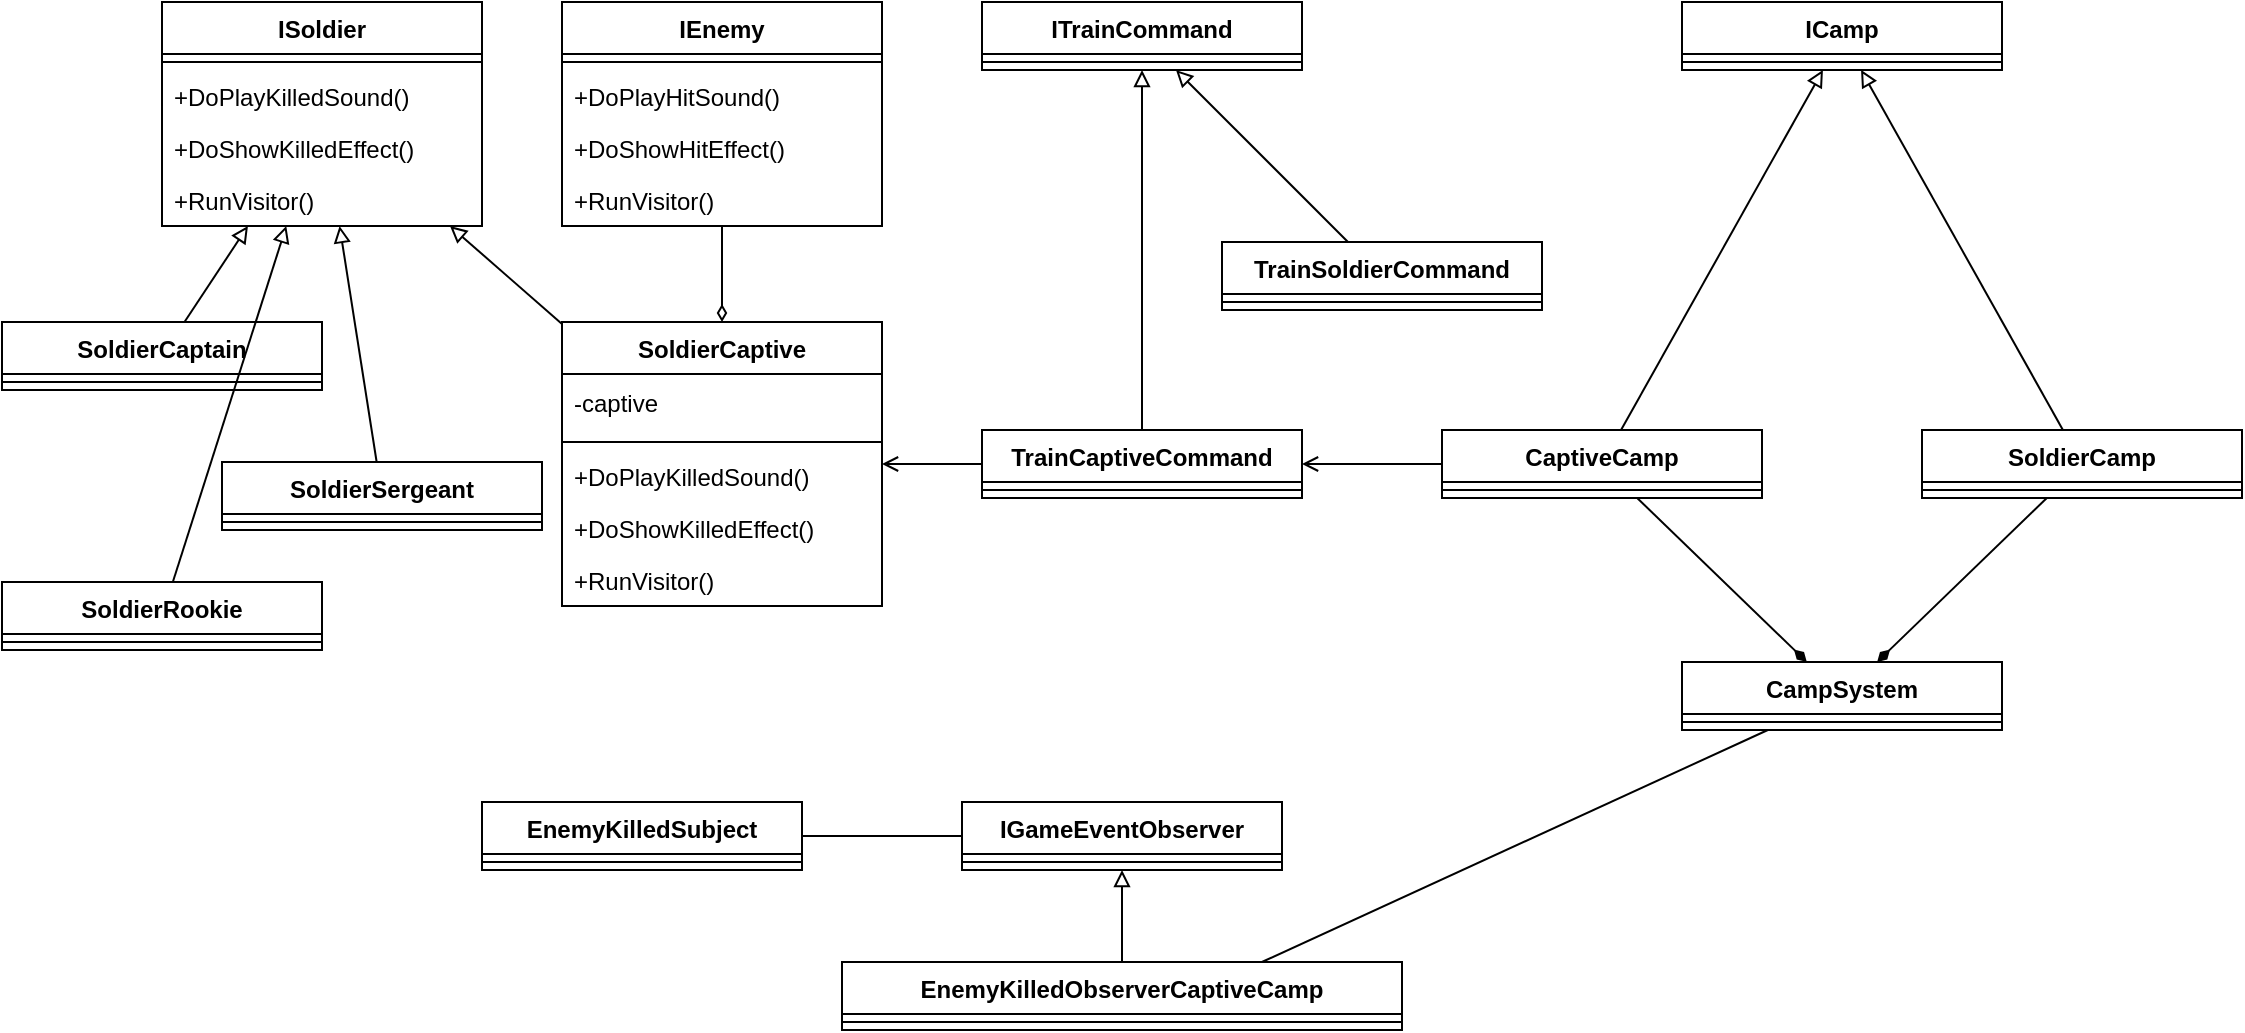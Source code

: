 <mxfile version="22.1.11" type="device">
  <diagram name="第 1 页" id="Fb_YKiBA0_kdBKizJHy4">
    <mxGraphModel dx="1434" dy="844" grid="1" gridSize="10" guides="1" tooltips="1" connect="1" arrows="1" fold="1" page="1" pageScale="1" pageWidth="827" pageHeight="1169" math="0" shadow="0">
      <root>
        <mxCell id="0" />
        <mxCell id="1" parent="0" />
        <mxCell id="CQV64KY_DCy__k1zn6Uw-1" value="ISoldier" style="swimlane;fontStyle=1;align=center;verticalAlign=top;childLayout=stackLayout;horizontal=1;startSize=26;horizontalStack=0;resizeParent=1;resizeParentMax=0;resizeLast=0;collapsible=1;marginBottom=0;whiteSpace=wrap;html=1;" vertex="1" parent="1">
          <mxGeometry x="80" y="200" width="160" height="112" as="geometry" />
        </mxCell>
        <mxCell id="CQV64KY_DCy__k1zn6Uw-3" value="" style="line;strokeWidth=1;fillColor=none;align=left;verticalAlign=middle;spacingTop=-1;spacingLeft=3;spacingRight=3;rotatable=0;labelPosition=right;points=[];portConstraint=eastwest;strokeColor=inherit;" vertex="1" parent="CQV64KY_DCy__k1zn6Uw-1">
          <mxGeometry y="26" width="160" height="8" as="geometry" />
        </mxCell>
        <mxCell id="CQV64KY_DCy__k1zn6Uw-4" value="+DoPlayKilledSound()" style="text;strokeColor=none;fillColor=none;align=left;verticalAlign=top;spacingLeft=4;spacingRight=4;overflow=hidden;rotatable=0;points=[[0,0.5],[1,0.5]];portConstraint=eastwest;whiteSpace=wrap;html=1;" vertex="1" parent="CQV64KY_DCy__k1zn6Uw-1">
          <mxGeometry y="34" width="160" height="26" as="geometry" />
        </mxCell>
        <mxCell id="CQV64KY_DCy__k1zn6Uw-5" value="+DoShowKilledEffect()" style="text;strokeColor=none;fillColor=none;align=left;verticalAlign=top;spacingLeft=4;spacingRight=4;overflow=hidden;rotatable=0;points=[[0,0.5],[1,0.5]];portConstraint=eastwest;whiteSpace=wrap;html=1;" vertex="1" parent="CQV64KY_DCy__k1zn6Uw-1">
          <mxGeometry y="60" width="160" height="26" as="geometry" />
        </mxCell>
        <mxCell id="CQV64KY_DCy__k1zn6Uw-6" value="+RunVisitor()" style="text;strokeColor=none;fillColor=none;align=left;verticalAlign=top;spacingLeft=4;spacingRight=4;overflow=hidden;rotatable=0;points=[[0,0.5],[1,0.5]];portConstraint=eastwest;whiteSpace=wrap;html=1;" vertex="1" parent="CQV64KY_DCy__k1zn6Uw-1">
          <mxGeometry y="86" width="160" height="26" as="geometry" />
        </mxCell>
        <mxCell id="CQV64KY_DCy__k1zn6Uw-48" style="edgeStyle=none;rounded=0;orthogonalLoop=1;jettySize=auto;html=1;endArrow=block;endFill=0;" edge="1" parent="1" source="CQV64KY_DCy__k1zn6Uw-7" target="CQV64KY_DCy__k1zn6Uw-1">
          <mxGeometry relative="1" as="geometry" />
        </mxCell>
        <mxCell id="CQV64KY_DCy__k1zn6Uw-7" value="SoldierCaptain" style="swimlane;fontStyle=1;align=center;verticalAlign=top;childLayout=stackLayout;horizontal=1;startSize=26;horizontalStack=0;resizeParent=1;resizeParentMax=0;resizeLast=0;collapsible=1;marginBottom=0;whiteSpace=wrap;html=1;" vertex="1" parent="1">
          <mxGeometry y="360" width="160" height="34" as="geometry" />
        </mxCell>
        <mxCell id="CQV64KY_DCy__k1zn6Uw-9" value="" style="line;strokeWidth=1;fillColor=none;align=left;verticalAlign=middle;spacingTop=-1;spacingLeft=3;spacingRight=3;rotatable=0;labelPosition=right;points=[];portConstraint=eastwest;strokeColor=inherit;" vertex="1" parent="CQV64KY_DCy__k1zn6Uw-7">
          <mxGeometry y="26" width="160" height="8" as="geometry" />
        </mxCell>
        <mxCell id="CQV64KY_DCy__k1zn6Uw-50" style="edgeStyle=none;rounded=0;orthogonalLoop=1;jettySize=auto;html=1;endArrow=block;endFill=0;" edge="1" parent="1" source="CQV64KY_DCy__k1zn6Uw-11" target="CQV64KY_DCy__k1zn6Uw-1">
          <mxGeometry relative="1" as="geometry" />
        </mxCell>
        <mxCell id="CQV64KY_DCy__k1zn6Uw-11" value="SoldierRookie" style="swimlane;fontStyle=1;align=center;verticalAlign=top;childLayout=stackLayout;horizontal=1;startSize=26;horizontalStack=0;resizeParent=1;resizeParentMax=0;resizeLast=0;collapsible=1;marginBottom=0;whiteSpace=wrap;html=1;" vertex="1" parent="1">
          <mxGeometry y="490" width="160" height="34" as="geometry" />
        </mxCell>
        <mxCell id="CQV64KY_DCy__k1zn6Uw-12" value="" style="line;strokeWidth=1;fillColor=none;align=left;verticalAlign=middle;spacingTop=-1;spacingLeft=3;spacingRight=3;rotatable=0;labelPosition=right;points=[];portConstraint=eastwest;strokeColor=inherit;" vertex="1" parent="CQV64KY_DCy__k1zn6Uw-11">
          <mxGeometry y="26" width="160" height="8" as="geometry" />
        </mxCell>
        <mxCell id="CQV64KY_DCy__k1zn6Uw-49" style="edgeStyle=none;rounded=0;orthogonalLoop=1;jettySize=auto;html=1;endArrow=block;endFill=0;" edge="1" parent="1" source="CQV64KY_DCy__k1zn6Uw-13" target="CQV64KY_DCy__k1zn6Uw-1">
          <mxGeometry relative="1" as="geometry" />
        </mxCell>
        <mxCell id="CQV64KY_DCy__k1zn6Uw-13" value="SoldierSergeant" style="swimlane;fontStyle=1;align=center;verticalAlign=top;childLayout=stackLayout;horizontal=1;startSize=26;horizontalStack=0;resizeParent=1;resizeParentMax=0;resizeLast=0;collapsible=1;marginBottom=0;whiteSpace=wrap;html=1;" vertex="1" parent="1">
          <mxGeometry x="110" y="430" width="160" height="34" as="geometry" />
        </mxCell>
        <mxCell id="CQV64KY_DCy__k1zn6Uw-14" value="" style="line;strokeWidth=1;fillColor=none;align=left;verticalAlign=middle;spacingTop=-1;spacingLeft=3;spacingRight=3;rotatable=0;labelPosition=right;points=[];portConstraint=eastwest;strokeColor=inherit;" vertex="1" parent="CQV64KY_DCy__k1zn6Uw-13">
          <mxGeometry y="26" width="160" height="8" as="geometry" />
        </mxCell>
        <mxCell id="CQV64KY_DCy__k1zn6Uw-52" style="edgeStyle=none;rounded=0;orthogonalLoop=1;jettySize=auto;html=1;endArrow=diamondThin;endFill=0;" edge="1" parent="1" source="CQV64KY_DCy__k1zn6Uw-15" target="CQV64KY_DCy__k1zn6Uw-20">
          <mxGeometry relative="1" as="geometry" />
        </mxCell>
        <mxCell id="CQV64KY_DCy__k1zn6Uw-15" value="IEnemy" style="swimlane;fontStyle=1;align=center;verticalAlign=top;childLayout=stackLayout;horizontal=1;startSize=26;horizontalStack=0;resizeParent=1;resizeParentMax=0;resizeLast=0;collapsible=1;marginBottom=0;whiteSpace=wrap;html=1;" vertex="1" parent="1">
          <mxGeometry x="280" y="200" width="160" height="112" as="geometry" />
        </mxCell>
        <mxCell id="CQV64KY_DCy__k1zn6Uw-16" value="" style="line;strokeWidth=1;fillColor=none;align=left;verticalAlign=middle;spacingTop=-1;spacingLeft=3;spacingRight=3;rotatable=0;labelPosition=right;points=[];portConstraint=eastwest;strokeColor=inherit;" vertex="1" parent="CQV64KY_DCy__k1zn6Uw-15">
          <mxGeometry y="26" width="160" height="8" as="geometry" />
        </mxCell>
        <mxCell id="CQV64KY_DCy__k1zn6Uw-17" value="+DoPlayHitSound()" style="text;strokeColor=none;fillColor=none;align=left;verticalAlign=top;spacingLeft=4;spacingRight=4;overflow=hidden;rotatable=0;points=[[0,0.5],[1,0.5]];portConstraint=eastwest;whiteSpace=wrap;html=1;" vertex="1" parent="CQV64KY_DCy__k1zn6Uw-15">
          <mxGeometry y="34" width="160" height="26" as="geometry" />
        </mxCell>
        <mxCell id="CQV64KY_DCy__k1zn6Uw-18" value="+DoShowHitEffect()" style="text;strokeColor=none;fillColor=none;align=left;verticalAlign=top;spacingLeft=4;spacingRight=4;overflow=hidden;rotatable=0;points=[[0,0.5],[1,0.5]];portConstraint=eastwest;whiteSpace=wrap;html=1;" vertex="1" parent="CQV64KY_DCy__k1zn6Uw-15">
          <mxGeometry y="60" width="160" height="26" as="geometry" />
        </mxCell>
        <mxCell id="CQV64KY_DCy__k1zn6Uw-19" value="+RunVisitor()" style="text;strokeColor=none;fillColor=none;align=left;verticalAlign=top;spacingLeft=4;spacingRight=4;overflow=hidden;rotatable=0;points=[[0,0.5],[1,0.5]];portConstraint=eastwest;whiteSpace=wrap;html=1;" vertex="1" parent="CQV64KY_DCy__k1zn6Uw-15">
          <mxGeometry y="86" width="160" height="26" as="geometry" />
        </mxCell>
        <mxCell id="CQV64KY_DCy__k1zn6Uw-51" style="edgeStyle=none;rounded=0;orthogonalLoop=1;jettySize=auto;html=1;endArrow=block;endFill=0;" edge="1" parent="1" source="CQV64KY_DCy__k1zn6Uw-20" target="CQV64KY_DCy__k1zn6Uw-1">
          <mxGeometry relative="1" as="geometry" />
        </mxCell>
        <mxCell id="CQV64KY_DCy__k1zn6Uw-20" value="SoldierCaptive" style="swimlane;fontStyle=1;align=center;verticalAlign=top;childLayout=stackLayout;horizontal=1;startSize=26;horizontalStack=0;resizeParent=1;resizeParentMax=0;resizeLast=0;collapsible=1;marginBottom=0;whiteSpace=wrap;html=1;" vertex="1" parent="1">
          <mxGeometry x="280" y="360" width="160" height="142" as="geometry" />
        </mxCell>
        <mxCell id="CQV64KY_DCy__k1zn6Uw-25" value="-captive" style="text;html=1;strokeColor=none;fillColor=none;align=left;verticalAlign=middle;whiteSpace=wrap;rounded=0;spacingLeft=4;spacingRight=4;" vertex="1" parent="CQV64KY_DCy__k1zn6Uw-20">
          <mxGeometry y="26" width="160" height="30" as="geometry" />
        </mxCell>
        <mxCell id="CQV64KY_DCy__k1zn6Uw-21" value="" style="line;strokeWidth=1;fillColor=none;align=left;verticalAlign=middle;spacingTop=-1;spacingLeft=3;spacingRight=3;rotatable=0;labelPosition=right;points=[];portConstraint=eastwest;strokeColor=inherit;" vertex="1" parent="CQV64KY_DCy__k1zn6Uw-20">
          <mxGeometry y="56" width="160" height="8" as="geometry" />
        </mxCell>
        <mxCell id="CQV64KY_DCy__k1zn6Uw-22" value="+DoPlayKilledSound()" style="text;strokeColor=none;fillColor=none;align=left;verticalAlign=top;spacingLeft=4;spacingRight=4;overflow=hidden;rotatable=0;points=[[0,0.5],[1,0.5]];portConstraint=eastwest;whiteSpace=wrap;html=1;" vertex="1" parent="CQV64KY_DCy__k1zn6Uw-20">
          <mxGeometry y="64" width="160" height="26" as="geometry" />
        </mxCell>
        <mxCell id="CQV64KY_DCy__k1zn6Uw-23" value="+DoShowKilledEffect()" style="text;strokeColor=none;fillColor=none;align=left;verticalAlign=top;spacingLeft=4;spacingRight=4;overflow=hidden;rotatable=0;points=[[0,0.5],[1,0.5]];portConstraint=eastwest;whiteSpace=wrap;html=1;" vertex="1" parent="CQV64KY_DCy__k1zn6Uw-20">
          <mxGeometry y="90" width="160" height="26" as="geometry" />
        </mxCell>
        <mxCell id="CQV64KY_DCy__k1zn6Uw-24" value="+RunVisitor()" style="text;strokeColor=none;fillColor=none;align=left;verticalAlign=top;spacingLeft=4;spacingRight=4;overflow=hidden;rotatable=0;points=[[0,0.5],[1,0.5]];portConstraint=eastwest;whiteSpace=wrap;html=1;" vertex="1" parent="CQV64KY_DCy__k1zn6Uw-20">
          <mxGeometry y="116" width="160" height="26" as="geometry" />
        </mxCell>
        <mxCell id="CQV64KY_DCy__k1zn6Uw-26" value="ITrainCommand" style="swimlane;fontStyle=1;align=center;verticalAlign=top;childLayout=stackLayout;horizontal=1;startSize=26;horizontalStack=0;resizeParent=1;resizeParentMax=0;resizeLast=0;collapsible=1;marginBottom=0;whiteSpace=wrap;html=1;" vertex="1" parent="1">
          <mxGeometry x="490" y="200" width="160" height="34" as="geometry" />
        </mxCell>
        <mxCell id="CQV64KY_DCy__k1zn6Uw-28" value="" style="line;strokeWidth=1;fillColor=none;align=left;verticalAlign=middle;spacingTop=-1;spacingLeft=3;spacingRight=3;rotatable=0;labelPosition=right;points=[];portConstraint=eastwest;strokeColor=inherit;" vertex="1" parent="CQV64KY_DCy__k1zn6Uw-26">
          <mxGeometry y="26" width="160" height="8" as="geometry" />
        </mxCell>
        <mxCell id="CQV64KY_DCy__k1zn6Uw-56" style="edgeStyle=none;rounded=0;orthogonalLoop=1;jettySize=auto;html=1;endArrow=block;endFill=0;" edge="1" parent="1" source="CQV64KY_DCy__k1zn6Uw-30" target="CQV64KY_DCy__k1zn6Uw-26">
          <mxGeometry relative="1" as="geometry" />
        </mxCell>
        <mxCell id="CQV64KY_DCy__k1zn6Uw-30" value="TrainSoldierCommand" style="swimlane;fontStyle=1;align=center;verticalAlign=top;childLayout=stackLayout;horizontal=1;startSize=26;horizontalStack=0;resizeParent=1;resizeParentMax=0;resizeLast=0;collapsible=1;marginBottom=0;whiteSpace=wrap;html=1;" vertex="1" parent="1">
          <mxGeometry x="610" y="320" width="160" height="34" as="geometry" />
        </mxCell>
        <mxCell id="CQV64KY_DCy__k1zn6Uw-31" value="" style="line;strokeWidth=1;fillColor=none;align=left;verticalAlign=middle;spacingTop=-1;spacingLeft=3;spacingRight=3;rotatable=0;labelPosition=right;points=[];portConstraint=eastwest;strokeColor=inherit;" vertex="1" parent="CQV64KY_DCy__k1zn6Uw-30">
          <mxGeometry y="26" width="160" height="8" as="geometry" />
        </mxCell>
        <mxCell id="CQV64KY_DCy__k1zn6Uw-53" style="edgeStyle=none;rounded=0;orthogonalLoop=1;jettySize=auto;html=1;endArrow=open;endFill=0;" edge="1" parent="1" source="CQV64KY_DCy__k1zn6Uw-32" target="CQV64KY_DCy__k1zn6Uw-20">
          <mxGeometry relative="1" as="geometry" />
        </mxCell>
        <mxCell id="CQV64KY_DCy__k1zn6Uw-55" style="edgeStyle=none;rounded=0;orthogonalLoop=1;jettySize=auto;html=1;endArrow=block;endFill=0;" edge="1" parent="1" source="CQV64KY_DCy__k1zn6Uw-32" target="CQV64KY_DCy__k1zn6Uw-26">
          <mxGeometry relative="1" as="geometry" />
        </mxCell>
        <mxCell id="CQV64KY_DCy__k1zn6Uw-32" value="TrainCaptiveCommand" style="swimlane;fontStyle=1;align=center;verticalAlign=top;childLayout=stackLayout;horizontal=1;startSize=26;horizontalStack=0;resizeParent=1;resizeParentMax=0;resizeLast=0;collapsible=1;marginBottom=0;whiteSpace=wrap;html=1;" vertex="1" parent="1">
          <mxGeometry x="490" y="414" width="160" height="34" as="geometry" />
        </mxCell>
        <mxCell id="CQV64KY_DCy__k1zn6Uw-33" value="" style="line;strokeWidth=1;fillColor=none;align=left;verticalAlign=middle;spacingTop=-1;spacingLeft=3;spacingRight=3;rotatable=0;labelPosition=right;points=[];portConstraint=eastwest;strokeColor=inherit;" vertex="1" parent="CQV64KY_DCy__k1zn6Uw-32">
          <mxGeometry y="26" width="160" height="8" as="geometry" />
        </mxCell>
        <mxCell id="CQV64KY_DCy__k1zn6Uw-34" value="ICamp" style="swimlane;fontStyle=1;align=center;verticalAlign=top;childLayout=stackLayout;horizontal=1;startSize=26;horizontalStack=0;resizeParent=1;resizeParentMax=0;resizeLast=0;collapsible=1;marginBottom=0;whiteSpace=wrap;html=1;" vertex="1" parent="1">
          <mxGeometry x="840" y="200" width="160" height="34" as="geometry" />
        </mxCell>
        <mxCell id="CQV64KY_DCy__k1zn6Uw-35" value="" style="line;strokeWidth=1;fillColor=none;align=left;verticalAlign=middle;spacingTop=-1;spacingLeft=3;spacingRight=3;rotatable=0;labelPosition=right;points=[];portConstraint=eastwest;strokeColor=inherit;" vertex="1" parent="CQV64KY_DCy__k1zn6Uw-34">
          <mxGeometry y="26" width="160" height="8" as="geometry" />
        </mxCell>
        <mxCell id="CQV64KY_DCy__k1zn6Uw-57" style="edgeStyle=none;rounded=0;orthogonalLoop=1;jettySize=auto;html=1;endArrow=open;endFill=0;" edge="1" parent="1" source="CQV64KY_DCy__k1zn6Uw-36" target="CQV64KY_DCy__k1zn6Uw-32">
          <mxGeometry relative="1" as="geometry" />
        </mxCell>
        <mxCell id="CQV64KY_DCy__k1zn6Uw-58" style="edgeStyle=none;rounded=0;orthogonalLoop=1;jettySize=auto;html=1;endArrow=block;endFill=0;" edge="1" parent="1" source="CQV64KY_DCy__k1zn6Uw-36" target="CQV64KY_DCy__k1zn6Uw-34">
          <mxGeometry relative="1" as="geometry" />
        </mxCell>
        <mxCell id="CQV64KY_DCy__k1zn6Uw-60" style="edgeStyle=none;rounded=0;orthogonalLoop=1;jettySize=auto;html=1;endArrow=diamondThin;endFill=1;" edge="1" parent="1" source="CQV64KY_DCy__k1zn6Uw-36" target="CQV64KY_DCy__k1zn6Uw-40">
          <mxGeometry relative="1" as="geometry" />
        </mxCell>
        <mxCell id="CQV64KY_DCy__k1zn6Uw-36" value="CaptiveCamp" style="swimlane;fontStyle=1;align=center;verticalAlign=top;childLayout=stackLayout;horizontal=1;startSize=26;horizontalStack=0;resizeParent=1;resizeParentMax=0;resizeLast=0;collapsible=1;marginBottom=0;whiteSpace=wrap;html=1;" vertex="1" parent="1">
          <mxGeometry x="720" y="414" width="160" height="34" as="geometry" />
        </mxCell>
        <mxCell id="CQV64KY_DCy__k1zn6Uw-37" value="" style="line;strokeWidth=1;fillColor=none;align=left;verticalAlign=middle;spacingTop=-1;spacingLeft=3;spacingRight=3;rotatable=0;labelPosition=right;points=[];portConstraint=eastwest;strokeColor=inherit;" vertex="1" parent="CQV64KY_DCy__k1zn6Uw-36">
          <mxGeometry y="26" width="160" height="8" as="geometry" />
        </mxCell>
        <mxCell id="CQV64KY_DCy__k1zn6Uw-59" style="edgeStyle=none;rounded=0;orthogonalLoop=1;jettySize=auto;html=1;endArrow=block;endFill=0;" edge="1" parent="1" source="CQV64KY_DCy__k1zn6Uw-38" target="CQV64KY_DCy__k1zn6Uw-34">
          <mxGeometry relative="1" as="geometry" />
        </mxCell>
        <mxCell id="CQV64KY_DCy__k1zn6Uw-61" style="edgeStyle=none;rounded=0;orthogonalLoop=1;jettySize=auto;html=1;endArrow=diamondThin;endFill=1;" edge="1" parent="1" source="CQV64KY_DCy__k1zn6Uw-38" target="CQV64KY_DCy__k1zn6Uw-40">
          <mxGeometry relative="1" as="geometry" />
        </mxCell>
        <mxCell id="CQV64KY_DCy__k1zn6Uw-38" value="SoldierCamp" style="swimlane;fontStyle=1;align=center;verticalAlign=top;childLayout=stackLayout;horizontal=1;startSize=26;horizontalStack=0;resizeParent=1;resizeParentMax=0;resizeLast=0;collapsible=1;marginBottom=0;whiteSpace=wrap;html=1;" vertex="1" parent="1">
          <mxGeometry x="960" y="414" width="160" height="34" as="geometry" />
        </mxCell>
        <mxCell id="CQV64KY_DCy__k1zn6Uw-39" value="" style="line;strokeWidth=1;fillColor=none;align=left;verticalAlign=middle;spacingTop=-1;spacingLeft=3;spacingRight=3;rotatable=0;labelPosition=right;points=[];portConstraint=eastwest;strokeColor=inherit;" vertex="1" parent="CQV64KY_DCy__k1zn6Uw-38">
          <mxGeometry y="26" width="160" height="8" as="geometry" />
        </mxCell>
        <mxCell id="CQV64KY_DCy__k1zn6Uw-40" value="CampSystem" style="swimlane;fontStyle=1;align=center;verticalAlign=top;childLayout=stackLayout;horizontal=1;startSize=26;horizontalStack=0;resizeParent=1;resizeParentMax=0;resizeLast=0;collapsible=1;marginBottom=0;whiteSpace=wrap;html=1;" vertex="1" parent="1">
          <mxGeometry x="840" y="530" width="160" height="34" as="geometry" />
        </mxCell>
        <mxCell id="CQV64KY_DCy__k1zn6Uw-41" value="" style="line;strokeWidth=1;fillColor=none;align=left;verticalAlign=middle;spacingTop=-1;spacingLeft=3;spacingRight=3;rotatable=0;labelPosition=right;points=[];portConstraint=eastwest;strokeColor=inherit;" vertex="1" parent="CQV64KY_DCy__k1zn6Uw-40">
          <mxGeometry y="26" width="160" height="8" as="geometry" />
        </mxCell>
        <mxCell id="CQV64KY_DCy__k1zn6Uw-42" value="IGameEventObserver" style="swimlane;fontStyle=1;align=center;verticalAlign=top;childLayout=stackLayout;horizontal=1;startSize=26;horizontalStack=0;resizeParent=1;resizeParentMax=0;resizeLast=0;collapsible=1;marginBottom=0;whiteSpace=wrap;html=1;" vertex="1" parent="1">
          <mxGeometry x="480" y="600" width="160" height="34" as="geometry" />
        </mxCell>
        <mxCell id="CQV64KY_DCy__k1zn6Uw-43" value="" style="line;strokeWidth=1;fillColor=none;align=left;verticalAlign=middle;spacingTop=-1;spacingLeft=3;spacingRight=3;rotatable=0;labelPosition=right;points=[];portConstraint=eastwest;strokeColor=inherit;" vertex="1" parent="CQV64KY_DCy__k1zn6Uw-42">
          <mxGeometry y="26" width="160" height="8" as="geometry" />
        </mxCell>
        <mxCell id="CQV64KY_DCy__k1zn6Uw-62" style="edgeStyle=none;rounded=0;orthogonalLoop=1;jettySize=auto;html=1;endArrow=none;endFill=0;" edge="1" parent="1" source="CQV64KY_DCy__k1zn6Uw-44" target="CQV64KY_DCy__k1zn6Uw-42">
          <mxGeometry relative="1" as="geometry" />
        </mxCell>
        <mxCell id="CQV64KY_DCy__k1zn6Uw-44" value="EnemyKilledSubject" style="swimlane;fontStyle=1;align=center;verticalAlign=top;childLayout=stackLayout;horizontal=1;startSize=26;horizontalStack=0;resizeParent=1;resizeParentMax=0;resizeLast=0;collapsible=1;marginBottom=0;whiteSpace=wrap;html=1;" vertex="1" parent="1">
          <mxGeometry x="240" y="600" width="160" height="34" as="geometry" />
        </mxCell>
        <mxCell id="CQV64KY_DCy__k1zn6Uw-45" value="" style="line;strokeWidth=1;fillColor=none;align=left;verticalAlign=middle;spacingTop=-1;spacingLeft=3;spacingRight=3;rotatable=0;labelPosition=right;points=[];portConstraint=eastwest;strokeColor=inherit;" vertex="1" parent="CQV64KY_DCy__k1zn6Uw-44">
          <mxGeometry y="26" width="160" height="8" as="geometry" />
        </mxCell>
        <mxCell id="CQV64KY_DCy__k1zn6Uw-63" style="edgeStyle=none;rounded=0;orthogonalLoop=1;jettySize=auto;html=1;endArrow=block;endFill=0;" edge="1" parent="1" source="CQV64KY_DCy__k1zn6Uw-46" target="CQV64KY_DCy__k1zn6Uw-42">
          <mxGeometry relative="1" as="geometry" />
        </mxCell>
        <mxCell id="CQV64KY_DCy__k1zn6Uw-64" style="edgeStyle=none;rounded=0;orthogonalLoop=1;jettySize=auto;html=1;exitX=0.75;exitY=0;exitDx=0;exitDy=0;endArrow=none;endFill=0;" edge="1" parent="1" source="CQV64KY_DCy__k1zn6Uw-46" target="CQV64KY_DCy__k1zn6Uw-40">
          <mxGeometry relative="1" as="geometry" />
        </mxCell>
        <mxCell id="CQV64KY_DCy__k1zn6Uw-46" value="EnemyKilledObserverCaptiveCamp" style="swimlane;fontStyle=1;align=center;verticalAlign=top;childLayout=stackLayout;horizontal=1;startSize=26;horizontalStack=0;resizeParent=1;resizeParentMax=0;resizeLast=0;collapsible=1;marginBottom=0;whiteSpace=wrap;html=1;" vertex="1" parent="1">
          <mxGeometry x="420" y="680" width="280" height="34" as="geometry" />
        </mxCell>
        <mxCell id="CQV64KY_DCy__k1zn6Uw-47" value="" style="line;strokeWidth=1;fillColor=none;align=left;verticalAlign=middle;spacingTop=-1;spacingLeft=3;spacingRight=3;rotatable=0;labelPosition=right;points=[];portConstraint=eastwest;strokeColor=inherit;" vertex="1" parent="CQV64KY_DCy__k1zn6Uw-46">
          <mxGeometry y="26" width="280" height="8" as="geometry" />
        </mxCell>
      </root>
    </mxGraphModel>
  </diagram>
</mxfile>
